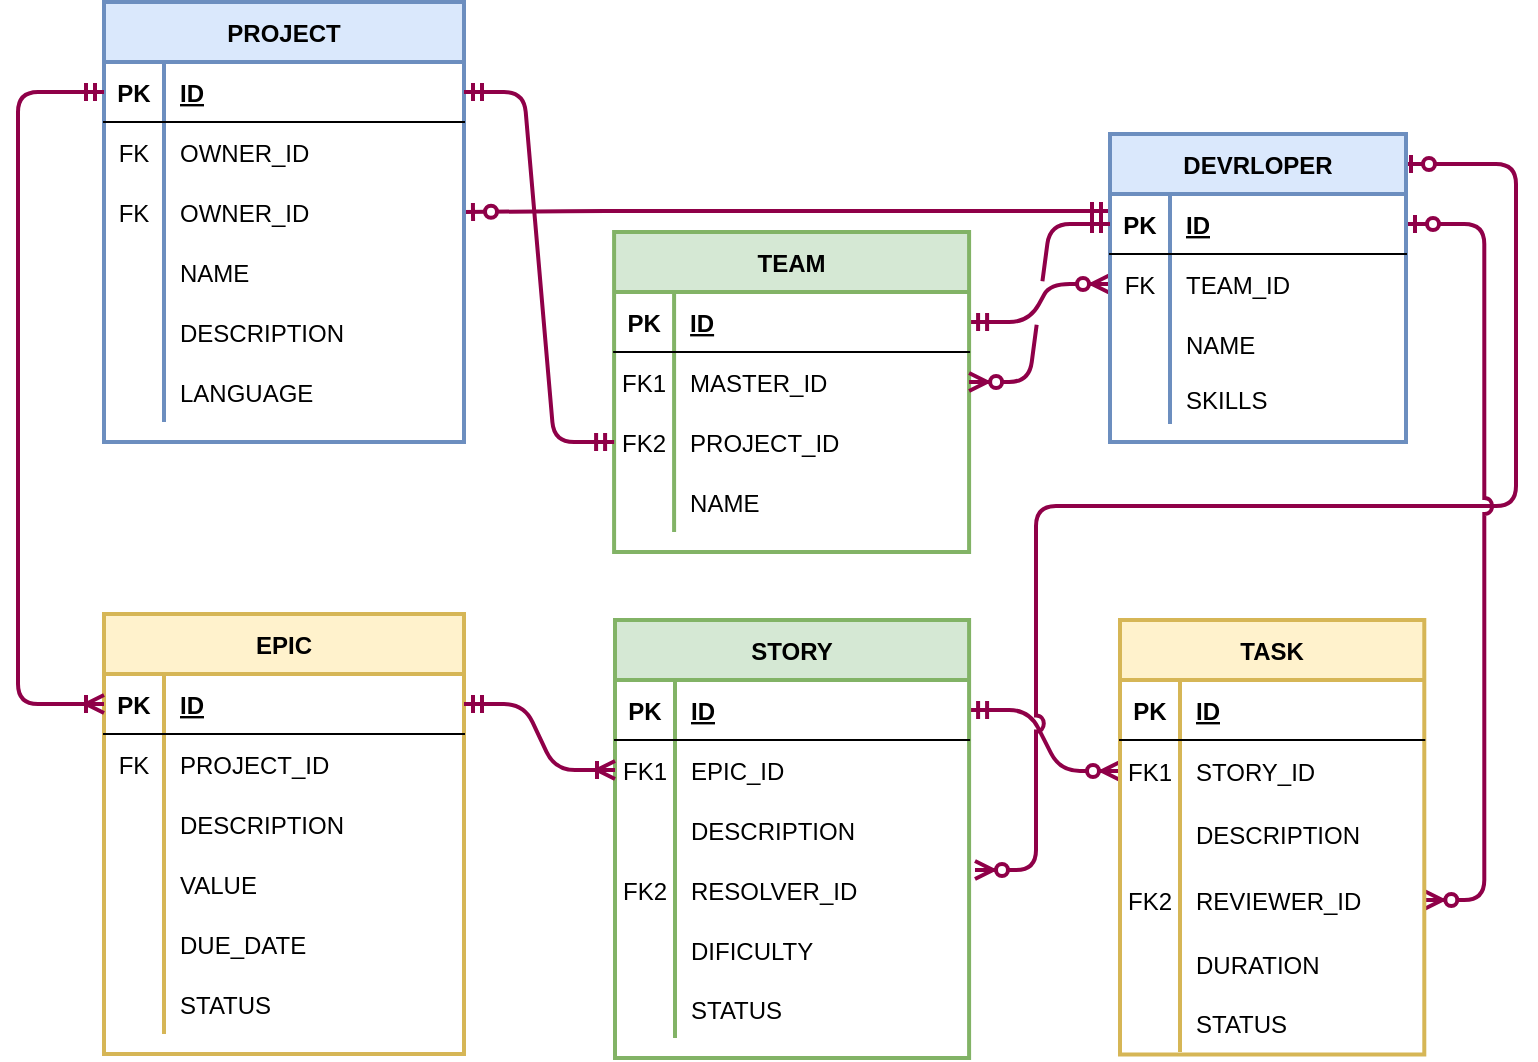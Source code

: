 <mxfile version="14.4.3" type="device"><diagram id="R2lEEEUBdFMjLlhIrx00" name="Page-1"><mxGraphModel dx="832" dy="568" grid="0" gridSize="10" guides="1" tooltips="1" connect="1" arrows="1" fold="1" page="1" pageScale="1" pageWidth="850" pageHeight="600" math="0" shadow="0" extFonts="Permanent Marker^https://fonts.googleapis.com/css?family=Permanent+Marker"><root><object label="" TYPE="INT" id="0"><mxCell/></object><mxCell id="1" parent="0"/><mxCell id="FQJ8MNaaskxs6qzRmeDJ-99" value="" style="edgeStyle=elbowEdgeStyle;fontSize=12;html=1;endArrow=ERzeroToOne;startArrow=ERmandOne;exitX=0;exitY=0.25;exitDx=0;exitDy=0;entryX=1;entryY=0.5;entryDx=0;entryDy=0;strokeWidth=2;strokeColor=#8F0048;" edge="1" parent="1" source="C-vyLk0tnHw3VtMMgP7b-2" target="FQJ8MNaaskxs6qzRmeDJ-5"><mxGeometry width="100" height="100" relative="1" as="geometry"><mxPoint x="353" y="319" as="sourcePoint"/><mxPoint x="453" y="219" as="targetPoint"/><Array as="points"><mxPoint x="331" y="129"/><mxPoint x="332" y="137"/><mxPoint x="319" y="129"/></Array></mxGeometry></mxCell><mxCell id="FQJ8MNaaskxs6qzRmeDJ-80" value="" style="edgeStyle=entityRelationEdgeStyle;fontSize=12;html=1;endArrow=ERzeroToMany;startArrow=ERmandOne;entryX=0;entryY=0.5;entryDx=0;entryDy=0;startFill=0;endFill=1;jumpStyle=arc;exitX=1;exitY=0.5;exitDx=0;exitDy=0;strokeWidth=2;strokeColor=#8F0048;" edge="1" parent="1" source="FQJ8MNaaskxs6qzRmeDJ-51" target="FQJ8MNaaskxs6qzRmeDJ-75"><mxGeometry width="100" height="100" relative="1" as="geometry"><mxPoint x="563" y="453" as="sourcePoint"/><mxPoint x="471" y="419" as="targetPoint"/></mxGeometry></mxCell><mxCell id="FQJ8MNaaskxs6qzRmeDJ-96" value="" style="edgeStyle=orthogonalEdgeStyle;fontSize=12;html=1;endArrow=ERzeroToMany;startArrow=ERzeroToOne;entryX=1;entryY=0.5;entryDx=0;entryDy=0;exitX=1;exitY=0.5;exitDx=0;exitDy=0;jumpStyle=arc;jumpSize=6;startFill=1;strokeWidth=2;strokeColor=#8F0048;" edge="1" parent="1"><mxGeometry width="100" height="100" relative="1" as="geometry"><mxPoint x="739" y="125" as="sourcePoint"/><mxPoint x="525.5" y="478" as="targetPoint"/><Array as="points"><mxPoint x="796" y="125"/><mxPoint x="796" y="296"/><mxPoint x="556" y="296"/><mxPoint x="556" y="478"/></Array></mxGeometry></mxCell><mxCell id="C-vyLk0tnHw3VtMMgP7b-1" value="" style="edgeStyle=entityRelationEdgeStyle;endArrow=ERzeroToMany;startArrow=ERmandOne;endFill=1;startFill=0;strokeWidth=2;strokeColor=#8F0048;" parent="1" source="C-vyLk0tnHw3VtMMgP7b-24" target="C-vyLk0tnHw3VtMMgP7b-6" edge="1"><mxGeometry width="100" height="100" relative="1" as="geometry"><mxPoint x="338" y="758" as="sourcePoint"/><mxPoint x="438" y="658" as="targetPoint"/></mxGeometry></mxCell><mxCell id="C-vyLk0tnHw3VtMMgP7b-12" value="" style="edgeStyle=entityRelationEdgeStyle;endArrow=ERzeroToMany;startArrow=ERzeroToOne;endFill=1;startFill=1;jumpStyle=arc;strokeWidth=2;strokeColor=#8F0048;" parent="1" source="C-vyLk0tnHw3VtMMgP7b-3" target="FQJ8MNaaskxs6qzRmeDJ-24" edge="1"><mxGeometry width="100" height="100" relative="1" as="geometry"><mxPoint x="398" y="218" as="sourcePoint"/><mxPoint x="683.15" y="442" as="targetPoint"/></mxGeometry></mxCell><mxCell id="C-vyLk0tnHw3VtMMgP7b-2" value="DEVRLOPER" style="shape=table;startSize=30;container=1;collapsible=1;childLayout=tableLayout;fixedRows=1;rowLines=0;fontStyle=1;align=center;resizeLast=1;labelBackgroundColor=none;strokeWidth=2;rounded=0;fillColor=#dae8fc;strokeColor=#6c8ebf;" parent="1" vertex="1"><mxGeometry x="593" y="110" width="148" height="154" as="geometry"/></mxCell><mxCell id="C-vyLk0tnHw3VtMMgP7b-3" value="" style="shape=partialRectangle;collapsible=0;dropTarget=0;pointerEvents=0;fillColor=none;points=[[0,0.5],[1,0.5]];portConstraint=eastwest;top=0;left=0;right=0;bottom=1;" parent="C-vyLk0tnHw3VtMMgP7b-2" vertex="1"><mxGeometry y="30" width="148" height="30" as="geometry"/></mxCell><mxCell id="C-vyLk0tnHw3VtMMgP7b-4" value="PK" style="shape=partialRectangle;overflow=hidden;connectable=0;fillColor=none;top=0;left=0;bottom=0;right=0;fontStyle=1;" parent="C-vyLk0tnHw3VtMMgP7b-3" vertex="1"><mxGeometry width="30" height="30" as="geometry"/></mxCell><mxCell id="C-vyLk0tnHw3VtMMgP7b-5" value="ID" style="shape=partialRectangle;overflow=hidden;connectable=0;fillColor=none;top=0;left=0;bottom=0;right=0;align=left;spacingLeft=6;fontStyle=5;" parent="C-vyLk0tnHw3VtMMgP7b-3" vertex="1"><mxGeometry x="30" width="118" height="30" as="geometry"/></mxCell><mxCell id="C-vyLk0tnHw3VtMMgP7b-6" value="" style="shape=partialRectangle;collapsible=0;dropTarget=0;pointerEvents=0;fillColor=none;points=[[0,0.5],[1,0.5]];portConstraint=eastwest;top=0;left=0;right=0;bottom=0;" parent="C-vyLk0tnHw3VtMMgP7b-2" vertex="1"><mxGeometry y="60" width="148" height="30" as="geometry"/></mxCell><mxCell id="C-vyLk0tnHw3VtMMgP7b-7" value="FK" style="shape=partialRectangle;overflow=hidden;connectable=0;fillColor=none;top=0;left=0;bottom=0;right=0;" parent="C-vyLk0tnHw3VtMMgP7b-6" vertex="1"><mxGeometry width="30" height="30" as="geometry"/></mxCell><mxCell id="C-vyLk0tnHw3VtMMgP7b-8" value="TEAM_ID" style="shape=partialRectangle;overflow=hidden;connectable=0;fillColor=none;top=0;left=0;bottom=0;right=0;align=left;spacingLeft=6;" parent="C-vyLk0tnHw3VtMMgP7b-6" vertex="1"><mxGeometry x="30" width="118" height="30" as="geometry"/></mxCell><mxCell id="C-vyLk0tnHw3VtMMgP7b-9" value="" style="shape=partialRectangle;collapsible=0;dropTarget=0;pointerEvents=0;fillColor=none;points=[[0,0.5],[1,0.5]];portConstraint=eastwest;top=0;left=0;right=0;bottom=0;" parent="C-vyLk0tnHw3VtMMgP7b-2" vertex="1"><mxGeometry y="90" width="148" height="30" as="geometry"/></mxCell><mxCell id="C-vyLk0tnHw3VtMMgP7b-10" value="" style="shape=partialRectangle;overflow=hidden;connectable=0;fillColor=none;top=0;left=0;bottom=0;right=0;" parent="C-vyLk0tnHw3VtMMgP7b-9" vertex="1"><mxGeometry width="30" height="30" as="geometry"/></mxCell><mxCell id="C-vyLk0tnHw3VtMMgP7b-11" value="NAME" style="shape=partialRectangle;overflow=hidden;connectable=0;fillColor=none;top=0;left=0;bottom=0;right=0;align=left;spacingLeft=6;" parent="C-vyLk0tnHw3VtMMgP7b-9" vertex="1"><mxGeometry x="30" width="118" height="30" as="geometry"/></mxCell><mxCell id="FQJ8MNaaskxs6qzRmeDJ-17" value="" style="shape=partialRectangle;collapsible=0;dropTarget=0;pointerEvents=0;fillColor=none;points=[[0,0.5],[1,0.5]];portConstraint=eastwest;top=0;left=0;right=0;bottom=0;" vertex="1" parent="C-vyLk0tnHw3VtMMgP7b-2"><mxGeometry y="120" width="148" height="25" as="geometry"/></mxCell><mxCell id="FQJ8MNaaskxs6qzRmeDJ-18" value="" style="shape=partialRectangle;overflow=hidden;connectable=0;fillColor=none;top=0;left=0;bottom=0;right=0;" vertex="1" parent="FQJ8MNaaskxs6qzRmeDJ-17"><mxGeometry width="30" height="25" as="geometry"/></mxCell><mxCell id="FQJ8MNaaskxs6qzRmeDJ-19" value="SKILLS" style="shape=partialRectangle;overflow=hidden;connectable=0;fillColor=none;top=0;left=0;bottom=0;right=0;align=left;spacingLeft=6;" vertex="1" parent="FQJ8MNaaskxs6qzRmeDJ-17"><mxGeometry x="30" width="118" height="25" as="geometry"/></mxCell><mxCell id="C-vyLk0tnHw3VtMMgP7b-13" value="TASK" style="shape=table;startSize=30;container=1;collapsible=1;childLayout=tableLayout;fixedRows=1;rowLines=0;fontStyle=1;align=center;resizeLast=1;strokeWidth=2;fillColor=#fff2cc;strokeColor=#d6b656;" parent="1" vertex="1"><mxGeometry x="598" y="353" width="152.15" height="217.3" as="geometry"><mxRectangle x="470" y="300" width="60" height="20" as="alternateBounds"/></mxGeometry></mxCell><mxCell id="C-vyLk0tnHw3VtMMgP7b-14" value="" style="shape=partialRectangle;collapsible=0;dropTarget=0;pointerEvents=0;fillColor=none;points=[[0,0.5],[1,0.5]];portConstraint=eastwest;top=0;left=0;right=0;bottom=1;" parent="C-vyLk0tnHw3VtMMgP7b-13" vertex="1"><mxGeometry y="30" width="152.15" height="30" as="geometry"/></mxCell><mxCell id="C-vyLk0tnHw3VtMMgP7b-15" value="PK" style="shape=partialRectangle;overflow=hidden;connectable=0;fillColor=none;top=0;left=0;bottom=0;right=0;fontStyle=1;" parent="C-vyLk0tnHw3VtMMgP7b-14" vertex="1"><mxGeometry width="30" height="30" as="geometry"/></mxCell><mxCell id="C-vyLk0tnHw3VtMMgP7b-16" value="ID" style="shape=partialRectangle;overflow=hidden;connectable=0;fillColor=none;top=0;left=0;bottom=0;right=0;align=left;spacingLeft=6;fontStyle=5;" parent="C-vyLk0tnHw3VtMMgP7b-14" vertex="1"><mxGeometry x="30" width="122.15" height="30" as="geometry"/></mxCell><mxCell id="FQJ8MNaaskxs6qzRmeDJ-75" value="" style="shape=partialRectangle;collapsible=0;dropTarget=0;pointerEvents=0;fillColor=none;points=[[0,0.5],[1,0.5]];portConstraint=eastwest;top=0;left=0;right=0;bottom=0;" vertex="1" parent="C-vyLk0tnHw3VtMMgP7b-13"><mxGeometry y="60" width="152.15" height="31" as="geometry"/></mxCell><mxCell id="FQJ8MNaaskxs6qzRmeDJ-76" value="FK1" style="shape=partialRectangle;overflow=hidden;connectable=0;fillColor=none;top=0;left=0;bottom=0;right=0;" vertex="1" parent="FQJ8MNaaskxs6qzRmeDJ-75"><mxGeometry width="30" height="31" as="geometry"/></mxCell><mxCell id="FQJ8MNaaskxs6qzRmeDJ-77" value="STORY_ID" style="shape=partialRectangle;overflow=hidden;connectable=0;fillColor=none;top=0;left=0;bottom=0;right=0;align=left;spacingLeft=6;" vertex="1" parent="FQJ8MNaaskxs6qzRmeDJ-75"><mxGeometry x="30" width="122.15" height="31" as="geometry"/></mxCell><mxCell id="C-vyLk0tnHw3VtMMgP7b-20" value="" style="shape=partialRectangle;collapsible=0;dropTarget=0;pointerEvents=0;fillColor=none;points=[[0,0.5],[1,0.5]];portConstraint=eastwest;top=0;left=0;right=0;bottom=0;" parent="C-vyLk0tnHw3VtMMgP7b-13" vertex="1"><mxGeometry y="91" width="152.15" height="32" as="geometry"/></mxCell><mxCell id="C-vyLk0tnHw3VtMMgP7b-21" value="" style="shape=partialRectangle;overflow=hidden;connectable=0;fillColor=none;top=0;left=0;bottom=0;right=0;" parent="C-vyLk0tnHw3VtMMgP7b-20" vertex="1"><mxGeometry width="30" height="32" as="geometry"/></mxCell><mxCell id="C-vyLk0tnHw3VtMMgP7b-22" value="DESCRIPTION" style="shape=partialRectangle;overflow=hidden;connectable=0;fillColor=none;top=0;left=0;bottom=0;right=0;align=left;spacingLeft=6;" parent="C-vyLk0tnHw3VtMMgP7b-20" vertex="1"><mxGeometry x="30" width="122.15" height="32" as="geometry"/></mxCell><mxCell id="FQJ8MNaaskxs6qzRmeDJ-24" value="" style="shape=partialRectangle;collapsible=0;dropTarget=0;pointerEvents=0;fillColor=none;points=[[0,0.5],[1,0.5]];portConstraint=eastwest;top=0;left=0;right=0;bottom=0;" vertex="1" parent="C-vyLk0tnHw3VtMMgP7b-13"><mxGeometry y="123" width="152.15" height="34" as="geometry"/></mxCell><mxCell id="FQJ8MNaaskxs6qzRmeDJ-25" value="FK2" style="shape=partialRectangle;overflow=hidden;connectable=0;fillColor=none;top=0;left=0;bottom=0;right=0;" vertex="1" parent="FQJ8MNaaskxs6qzRmeDJ-24"><mxGeometry width="30" height="34" as="geometry"/></mxCell><mxCell id="FQJ8MNaaskxs6qzRmeDJ-26" value="REVIEWER_ID" style="shape=partialRectangle;overflow=hidden;connectable=0;fillColor=none;top=0;left=0;bottom=0;right=0;align=left;spacingLeft=6;" vertex="1" parent="FQJ8MNaaskxs6qzRmeDJ-24"><mxGeometry x="30" width="122.15" height="34" as="geometry"/></mxCell><mxCell id="FQJ8MNaaskxs6qzRmeDJ-27" value="" style="shape=partialRectangle;collapsible=0;dropTarget=0;pointerEvents=0;fillColor=none;points=[[0,0.5],[1,0.5]];portConstraint=eastwest;top=0;left=0;right=0;bottom=0;" vertex="1" parent="C-vyLk0tnHw3VtMMgP7b-13"><mxGeometry y="157" width="152.15" height="30" as="geometry"/></mxCell><mxCell id="FQJ8MNaaskxs6qzRmeDJ-28" value="" style="shape=partialRectangle;overflow=hidden;connectable=0;fillColor=none;top=0;left=0;bottom=0;right=0;" vertex="1" parent="FQJ8MNaaskxs6qzRmeDJ-27"><mxGeometry width="30" height="30" as="geometry"/></mxCell><mxCell id="FQJ8MNaaskxs6qzRmeDJ-29" value="DURATION" style="shape=partialRectangle;overflow=hidden;connectable=0;fillColor=none;top=0;left=0;bottom=0;right=0;align=left;spacingLeft=6;" vertex="1" parent="FQJ8MNaaskxs6qzRmeDJ-27"><mxGeometry x="30" width="122.15" height="30" as="geometry"/></mxCell><mxCell id="FQJ8MNaaskxs6qzRmeDJ-30" value="" style="shape=partialRectangle;collapsible=0;dropTarget=0;pointerEvents=0;fillColor=none;points=[[0,0.5],[1,0.5]];portConstraint=eastwest;top=0;left=0;right=0;bottom=0;" vertex="1" parent="C-vyLk0tnHw3VtMMgP7b-13"><mxGeometry y="187" width="152.15" height="29" as="geometry"/></mxCell><mxCell id="FQJ8MNaaskxs6qzRmeDJ-31" value="" style="shape=partialRectangle;overflow=hidden;connectable=0;fillColor=none;top=0;left=0;bottom=0;right=0;" vertex="1" parent="FQJ8MNaaskxs6qzRmeDJ-30"><mxGeometry width="30" height="29" as="geometry"/></mxCell><mxCell id="FQJ8MNaaskxs6qzRmeDJ-32" value="STATUS" style="shape=partialRectangle;overflow=hidden;connectable=0;fillColor=none;top=0;left=0;bottom=0;right=0;align=left;spacingLeft=6;" vertex="1" parent="FQJ8MNaaskxs6qzRmeDJ-30"><mxGeometry x="30" width="122.15" height="29" as="geometry"/></mxCell><mxCell id="C-vyLk0tnHw3VtMMgP7b-23" value="TEAM" style="shape=table;startSize=30;container=1;collapsible=1;childLayout=tableLayout;fixedRows=1;rowLines=0;fontStyle=1;align=center;resizeLast=1;strokeWidth=2;fillColor=#d5e8d4;strokeColor=#82b366;" parent="1" vertex="1"><mxGeometry x="345.05" y="159" width="177.5" height="160" as="geometry"/></mxCell><mxCell id="C-vyLk0tnHw3VtMMgP7b-24" value="" style="shape=partialRectangle;collapsible=0;dropTarget=0;pointerEvents=0;fillColor=none;points=[[0,0.5],[1,0.5]];portConstraint=eastwest;top=0;left=0;right=0;bottom=1;" parent="C-vyLk0tnHw3VtMMgP7b-23" vertex="1"><mxGeometry y="30" width="177.5" height="30" as="geometry"/></mxCell><mxCell id="C-vyLk0tnHw3VtMMgP7b-25" value="PK" style="shape=partialRectangle;overflow=hidden;connectable=0;fillColor=none;top=0;left=0;bottom=0;right=0;fontStyle=1;" parent="C-vyLk0tnHw3VtMMgP7b-24" vertex="1"><mxGeometry width="30" height="30" as="geometry"/></mxCell><mxCell id="C-vyLk0tnHw3VtMMgP7b-26" value="ID" style="shape=partialRectangle;overflow=hidden;connectable=0;fillColor=none;top=0;left=0;bottom=0;right=0;align=left;spacingLeft=6;fontStyle=5;" parent="C-vyLk0tnHw3VtMMgP7b-24" vertex="1"><mxGeometry x="30" width="147.5" height="30" as="geometry"/></mxCell><mxCell id="C-vyLk0tnHw3VtMMgP7b-27" value="" style="shape=partialRectangle;collapsible=0;dropTarget=0;pointerEvents=0;fillColor=none;points=[[0,0.5],[1,0.5]];portConstraint=eastwest;top=0;left=0;right=0;bottom=0;" parent="C-vyLk0tnHw3VtMMgP7b-23" vertex="1"><mxGeometry y="60" width="177.5" height="30" as="geometry"/></mxCell><mxCell id="C-vyLk0tnHw3VtMMgP7b-28" value="FK1" style="shape=partialRectangle;overflow=hidden;connectable=0;fillColor=none;top=0;left=0;bottom=0;right=0;" parent="C-vyLk0tnHw3VtMMgP7b-27" vertex="1"><mxGeometry width="30" height="30" as="geometry"/></mxCell><mxCell id="C-vyLk0tnHw3VtMMgP7b-29" value="MASTER_ID" style="shape=partialRectangle;overflow=hidden;connectable=0;fillColor=none;top=0;left=0;bottom=0;right=0;align=left;spacingLeft=6;" parent="C-vyLk0tnHw3VtMMgP7b-27" vertex="1"><mxGeometry x="30" width="147.5" height="30" as="geometry"/></mxCell><mxCell id="FQJ8MNaaskxs6qzRmeDJ-89" value="" style="shape=partialRectangle;collapsible=0;dropTarget=0;pointerEvents=0;fillColor=none;points=[[0,0.5],[1,0.5]];portConstraint=eastwest;top=0;left=0;right=0;bottom=0;" vertex="1" parent="C-vyLk0tnHw3VtMMgP7b-23"><mxGeometry y="90" width="177.5" height="30" as="geometry"/></mxCell><mxCell id="FQJ8MNaaskxs6qzRmeDJ-90" value="FK2" style="shape=partialRectangle;overflow=hidden;connectable=0;fillColor=none;top=0;left=0;bottom=0;right=0;" vertex="1" parent="FQJ8MNaaskxs6qzRmeDJ-89"><mxGeometry width="30" height="30" as="geometry"/></mxCell><mxCell id="FQJ8MNaaskxs6qzRmeDJ-91" value="PROJECT_ID" style="shape=partialRectangle;overflow=hidden;connectable=0;fillColor=none;top=0;left=0;bottom=0;right=0;align=left;spacingLeft=6;" vertex="1" parent="FQJ8MNaaskxs6qzRmeDJ-89"><mxGeometry x="30" width="147.5" height="30" as="geometry"/></mxCell><mxCell id="FQJ8MNaaskxs6qzRmeDJ-92" value="" style="shape=partialRectangle;collapsible=0;dropTarget=0;pointerEvents=0;fillColor=none;points=[[0,0.5],[1,0.5]];portConstraint=eastwest;top=0;left=0;right=0;bottom=0;" vertex="1" parent="C-vyLk0tnHw3VtMMgP7b-23"><mxGeometry y="120" width="177.5" height="30" as="geometry"/></mxCell><mxCell id="FQJ8MNaaskxs6qzRmeDJ-93" value="" style="shape=partialRectangle;overflow=hidden;connectable=0;fillColor=none;top=0;left=0;bottom=0;right=0;" vertex="1" parent="FQJ8MNaaskxs6qzRmeDJ-92"><mxGeometry width="30" height="30" as="geometry"/></mxCell><mxCell id="FQJ8MNaaskxs6qzRmeDJ-94" value="NAME" style="shape=partialRectangle;overflow=hidden;connectable=0;fillColor=none;top=0;left=0;bottom=0;right=0;align=left;spacingLeft=6;" vertex="1" parent="FQJ8MNaaskxs6qzRmeDJ-92"><mxGeometry x="30" width="147.5" height="30" as="geometry"/></mxCell><mxCell id="FQJ8MNaaskxs6qzRmeDJ-1" value="PROJECT" style="shape=table;startSize=30;container=1;collapsible=1;childLayout=tableLayout;fixedRows=1;rowLines=0;fontStyle=1;align=center;resizeLast=1;strokeWidth=2;fillColor=#dae8fc;strokeColor=#6c8ebf;" vertex="1" parent="1"><mxGeometry x="90" y="44" width="180" height="220" as="geometry"/></mxCell><mxCell id="FQJ8MNaaskxs6qzRmeDJ-2" value="" style="shape=partialRectangle;collapsible=0;dropTarget=0;pointerEvents=0;fillColor=none;top=0;left=0;bottom=1;right=0;points=[[0,0.5],[1,0.5]];portConstraint=eastwest;" vertex="1" parent="FQJ8MNaaskxs6qzRmeDJ-1"><mxGeometry y="30" width="180" height="30" as="geometry"/></mxCell><mxCell id="FQJ8MNaaskxs6qzRmeDJ-3" value="PK" style="shape=partialRectangle;connectable=0;fillColor=none;top=0;left=0;bottom=0;right=0;fontStyle=1;overflow=hidden;" vertex="1" parent="FQJ8MNaaskxs6qzRmeDJ-2"><mxGeometry width="30" height="30" as="geometry"/></mxCell><mxCell id="FQJ8MNaaskxs6qzRmeDJ-4" value="ID" style="shape=partialRectangle;connectable=0;fillColor=none;top=0;left=0;bottom=0;right=0;align=left;spacingLeft=6;fontStyle=5;overflow=hidden;" vertex="1" parent="FQJ8MNaaskxs6qzRmeDJ-2"><mxGeometry x="30" width="150" height="30" as="geometry"/></mxCell><mxCell id="FQJ8MNaaskxs6qzRmeDJ-100" value="" style="shape=partialRectangle;collapsible=0;dropTarget=0;pointerEvents=0;fillColor=none;top=0;left=0;bottom=0;right=0;points=[[0,0.5],[1,0.5]];portConstraint=eastwest;" vertex="1" parent="FQJ8MNaaskxs6qzRmeDJ-1"><mxGeometry y="60" width="180" height="30" as="geometry"/></mxCell><mxCell id="FQJ8MNaaskxs6qzRmeDJ-101" value="FK" style="shape=partialRectangle;connectable=0;fillColor=none;top=0;left=0;bottom=0;right=0;editable=1;overflow=hidden;" vertex="1" parent="FQJ8MNaaskxs6qzRmeDJ-100"><mxGeometry width="30" height="30" as="geometry"/></mxCell><mxCell id="FQJ8MNaaskxs6qzRmeDJ-102" value="OWNER_ID" style="shape=partialRectangle;connectable=0;fillColor=none;top=0;left=0;bottom=0;right=0;align=left;spacingLeft=6;overflow=hidden;" vertex="1" parent="FQJ8MNaaskxs6qzRmeDJ-100"><mxGeometry x="30" width="150" height="30" as="geometry"/></mxCell><mxCell id="FQJ8MNaaskxs6qzRmeDJ-5" value="" style="shape=partialRectangle;collapsible=0;dropTarget=0;pointerEvents=0;fillColor=none;top=0;left=0;bottom=0;right=0;points=[[0,0.5],[1,0.5]];portConstraint=eastwest;" vertex="1" parent="FQJ8MNaaskxs6qzRmeDJ-1"><mxGeometry y="90" width="180" height="30" as="geometry"/></mxCell><mxCell id="FQJ8MNaaskxs6qzRmeDJ-6" value="FK" style="shape=partialRectangle;connectable=0;fillColor=none;top=0;left=0;bottom=0;right=0;editable=1;overflow=hidden;" vertex="1" parent="FQJ8MNaaskxs6qzRmeDJ-5"><mxGeometry width="30" height="30" as="geometry"/></mxCell><mxCell id="FQJ8MNaaskxs6qzRmeDJ-7" value="OWNER_ID" style="shape=partialRectangle;connectable=0;fillColor=none;top=0;left=0;bottom=0;right=0;align=left;spacingLeft=6;overflow=hidden;" vertex="1" parent="FQJ8MNaaskxs6qzRmeDJ-5"><mxGeometry x="30" width="150" height="30" as="geometry"/></mxCell><mxCell id="FQJ8MNaaskxs6qzRmeDJ-8" value="" style="shape=partialRectangle;collapsible=0;dropTarget=0;pointerEvents=0;fillColor=none;top=0;left=0;bottom=0;right=0;points=[[0,0.5],[1,0.5]];portConstraint=eastwest;" vertex="1" parent="FQJ8MNaaskxs6qzRmeDJ-1"><mxGeometry y="120" width="180" height="30" as="geometry"/></mxCell><mxCell id="FQJ8MNaaskxs6qzRmeDJ-9" value="" style="shape=partialRectangle;connectable=0;fillColor=none;top=0;left=0;bottom=0;right=0;editable=1;overflow=hidden;" vertex="1" parent="FQJ8MNaaskxs6qzRmeDJ-8"><mxGeometry width="30" height="30" as="geometry"/></mxCell><mxCell id="FQJ8MNaaskxs6qzRmeDJ-10" value="NAME" style="shape=partialRectangle;connectable=0;fillColor=none;top=0;left=0;bottom=0;right=0;align=left;spacingLeft=6;overflow=hidden;" vertex="1" parent="FQJ8MNaaskxs6qzRmeDJ-8"><mxGeometry x="30" width="150" height="30" as="geometry"/></mxCell><mxCell id="FQJ8MNaaskxs6qzRmeDJ-11" value="" style="shape=partialRectangle;collapsible=0;dropTarget=0;pointerEvents=0;fillColor=none;top=0;left=0;bottom=0;right=0;points=[[0,0.5],[1,0.5]];portConstraint=eastwest;" vertex="1" parent="FQJ8MNaaskxs6qzRmeDJ-1"><mxGeometry y="150" width="180" height="30" as="geometry"/></mxCell><mxCell id="FQJ8MNaaskxs6qzRmeDJ-12" value="" style="shape=partialRectangle;connectable=0;fillColor=none;top=0;left=0;bottom=0;right=0;editable=1;overflow=hidden;" vertex="1" parent="FQJ8MNaaskxs6qzRmeDJ-11"><mxGeometry width="30" height="30" as="geometry"/></mxCell><mxCell id="FQJ8MNaaskxs6qzRmeDJ-13" value="DESCRIPTION" style="shape=partialRectangle;connectable=0;fillColor=none;top=0;left=0;bottom=0;right=0;align=left;spacingLeft=6;overflow=hidden;" vertex="1" parent="FQJ8MNaaskxs6qzRmeDJ-11"><mxGeometry x="30" width="150" height="30" as="geometry"/></mxCell><mxCell id="FQJ8MNaaskxs6qzRmeDJ-34" value="" style="shape=partialRectangle;collapsible=0;dropTarget=0;pointerEvents=0;fillColor=none;top=0;left=0;bottom=0;right=0;points=[[0,0.5],[1,0.5]];portConstraint=eastwest;" vertex="1" parent="FQJ8MNaaskxs6qzRmeDJ-1"><mxGeometry y="180" width="180" height="30" as="geometry"/></mxCell><mxCell id="FQJ8MNaaskxs6qzRmeDJ-35" value="" style="shape=partialRectangle;connectable=0;fillColor=none;top=0;left=0;bottom=0;right=0;editable=1;overflow=hidden;" vertex="1" parent="FQJ8MNaaskxs6qzRmeDJ-34"><mxGeometry width="30" height="30" as="geometry"/></mxCell><mxCell id="FQJ8MNaaskxs6qzRmeDJ-36" value="LANGUAGE" style="shape=partialRectangle;connectable=0;fillColor=none;top=0;left=0;bottom=0;right=0;align=left;spacingLeft=6;overflow=hidden;" vertex="1" parent="FQJ8MNaaskxs6qzRmeDJ-34"><mxGeometry x="30" width="150" height="30" as="geometry"/></mxCell><mxCell id="FQJ8MNaaskxs6qzRmeDJ-33" value="" style="edgeStyle=entityRelationEdgeStyle;fontSize=12;html=1;endArrow=ERzeroToMany;startArrow=ERmandOne;exitX=0;exitY=0.5;exitDx=0;exitDy=0;jumpStyle=gap;jumpSize=20;startFill=0;strokeWidth=2;strokeColor=#8F0048;" edge="1" parent="1" source="C-vyLk0tnHw3VtMMgP7b-3" target="C-vyLk0tnHw3VtMMgP7b-27"><mxGeometry width="100" height="100" relative="1" as="geometry"><mxPoint x="321" y="447" as="sourcePoint"/><mxPoint x="436" y="382" as="targetPoint"/></mxGeometry></mxCell><mxCell id="FQJ8MNaaskxs6qzRmeDJ-37" value="EPIC" style="shape=table;startSize=30;container=1;collapsible=1;childLayout=tableLayout;fixedRows=1;rowLines=0;fontStyle=1;align=center;resizeLast=1;rounded=0;labelBackgroundColor=none;strokeWidth=2;fillColor=#fff2cc;strokeColor=#d6b656;" vertex="1" parent="1"><mxGeometry x="90" y="350" width="180" height="220" as="geometry"/></mxCell><mxCell id="FQJ8MNaaskxs6qzRmeDJ-38" value="" style="shape=partialRectangle;collapsible=0;dropTarget=0;pointerEvents=0;fillColor=none;top=0;left=0;bottom=1;right=0;points=[[0,0.5],[1,0.5]];portConstraint=eastwest;" vertex="1" parent="FQJ8MNaaskxs6qzRmeDJ-37"><mxGeometry y="30" width="180" height="30" as="geometry"/></mxCell><mxCell id="FQJ8MNaaskxs6qzRmeDJ-39" value="PK" style="shape=partialRectangle;connectable=0;fillColor=none;top=0;left=0;bottom=0;right=0;fontStyle=1;overflow=hidden;" vertex="1" parent="FQJ8MNaaskxs6qzRmeDJ-38"><mxGeometry width="30" height="30" as="geometry"/></mxCell><mxCell id="FQJ8MNaaskxs6qzRmeDJ-40" value="ID" style="shape=partialRectangle;connectable=0;fillColor=none;top=0;left=0;bottom=0;right=0;align=left;spacingLeft=6;fontStyle=5;overflow=hidden;" vertex="1" parent="FQJ8MNaaskxs6qzRmeDJ-38"><mxGeometry x="30" width="150" height="30" as="geometry"/></mxCell><mxCell id="FQJ8MNaaskxs6qzRmeDJ-41" value="" style="shape=partialRectangle;collapsible=0;dropTarget=0;pointerEvents=0;fillColor=none;top=0;left=0;bottom=0;right=0;points=[[0,0.5],[1,0.5]];portConstraint=eastwest;" vertex="1" parent="FQJ8MNaaskxs6qzRmeDJ-37"><mxGeometry y="60" width="180" height="30" as="geometry"/></mxCell><mxCell id="FQJ8MNaaskxs6qzRmeDJ-42" value="FK" style="shape=partialRectangle;connectable=0;fillColor=none;top=0;left=0;bottom=0;right=0;editable=1;overflow=hidden;" vertex="1" parent="FQJ8MNaaskxs6qzRmeDJ-41"><mxGeometry width="30" height="30" as="geometry"/></mxCell><mxCell id="FQJ8MNaaskxs6qzRmeDJ-43" value="PROJECT_ID" style="shape=partialRectangle;connectable=0;fillColor=none;top=0;left=0;bottom=0;right=0;align=left;spacingLeft=6;overflow=hidden;" vertex="1" parent="FQJ8MNaaskxs6qzRmeDJ-41"><mxGeometry x="30" width="150" height="30" as="geometry"/></mxCell><mxCell id="FQJ8MNaaskxs6qzRmeDJ-44" value="" style="shape=partialRectangle;collapsible=0;dropTarget=0;pointerEvents=0;fillColor=none;top=0;left=0;bottom=0;right=0;points=[[0,0.5],[1,0.5]];portConstraint=eastwest;" vertex="1" parent="FQJ8MNaaskxs6qzRmeDJ-37"><mxGeometry y="90" width="180" height="30" as="geometry"/></mxCell><mxCell id="FQJ8MNaaskxs6qzRmeDJ-45" value="" style="shape=partialRectangle;connectable=0;fillColor=none;top=0;left=0;bottom=0;right=0;editable=1;overflow=hidden;" vertex="1" parent="FQJ8MNaaskxs6qzRmeDJ-44"><mxGeometry width="30" height="30" as="geometry"/></mxCell><mxCell id="FQJ8MNaaskxs6qzRmeDJ-46" value="DESCRIPTION" style="shape=partialRectangle;connectable=0;fillColor=none;top=0;left=0;bottom=0;right=0;align=left;spacingLeft=6;overflow=hidden;" vertex="1" parent="FQJ8MNaaskxs6qzRmeDJ-44"><mxGeometry x="30" width="150" height="30" as="geometry"/></mxCell><mxCell id="FQJ8MNaaskxs6qzRmeDJ-47" value="" style="shape=partialRectangle;collapsible=0;dropTarget=0;pointerEvents=0;fillColor=none;top=0;left=0;bottom=0;right=0;points=[[0,0.5],[1,0.5]];portConstraint=eastwest;" vertex="1" parent="FQJ8MNaaskxs6qzRmeDJ-37"><mxGeometry y="120" width="180" height="30" as="geometry"/></mxCell><mxCell id="FQJ8MNaaskxs6qzRmeDJ-48" value="" style="shape=partialRectangle;connectable=0;fillColor=none;top=0;left=0;bottom=0;right=0;editable=1;overflow=hidden;" vertex="1" parent="FQJ8MNaaskxs6qzRmeDJ-47"><mxGeometry width="30" height="30" as="geometry"/></mxCell><mxCell id="FQJ8MNaaskxs6qzRmeDJ-49" value="VALUE" style="shape=partialRectangle;connectable=0;fillColor=none;top=0;left=0;bottom=0;right=0;align=left;spacingLeft=6;overflow=hidden;" vertex="1" parent="FQJ8MNaaskxs6qzRmeDJ-47"><mxGeometry x="30" width="150" height="30" as="geometry"/></mxCell><mxCell id="FQJ8MNaaskxs6qzRmeDJ-63" value="" style="shape=partialRectangle;collapsible=0;dropTarget=0;pointerEvents=0;fillColor=none;top=0;left=0;bottom=0;right=0;points=[[0,0.5],[1,0.5]];portConstraint=eastwest;" vertex="1" parent="FQJ8MNaaskxs6qzRmeDJ-37"><mxGeometry y="150" width="180" height="30" as="geometry"/></mxCell><mxCell id="FQJ8MNaaskxs6qzRmeDJ-64" value="" style="shape=partialRectangle;connectable=0;fillColor=none;top=0;left=0;bottom=0;right=0;editable=1;overflow=hidden;" vertex="1" parent="FQJ8MNaaskxs6qzRmeDJ-63"><mxGeometry width="30" height="30" as="geometry"/></mxCell><mxCell id="FQJ8MNaaskxs6qzRmeDJ-65" value="DUE_DATE" style="shape=partialRectangle;connectable=0;fillColor=none;top=0;left=0;bottom=0;right=0;align=left;spacingLeft=6;overflow=hidden;" vertex="1" parent="FQJ8MNaaskxs6qzRmeDJ-63"><mxGeometry x="30" width="150" height="30" as="geometry"/></mxCell><mxCell id="FQJ8MNaaskxs6qzRmeDJ-66" value="" style="shape=partialRectangle;collapsible=0;dropTarget=0;pointerEvents=0;fillColor=none;top=0;left=0;bottom=0;right=0;points=[[0,0.5],[1,0.5]];portConstraint=eastwest;" vertex="1" parent="FQJ8MNaaskxs6qzRmeDJ-37"><mxGeometry y="180" width="180" height="30" as="geometry"/></mxCell><mxCell id="FQJ8MNaaskxs6qzRmeDJ-67" value="" style="shape=partialRectangle;connectable=0;fillColor=none;top=0;left=0;bottom=0;right=0;editable=1;overflow=hidden;" vertex="1" parent="FQJ8MNaaskxs6qzRmeDJ-66"><mxGeometry width="30" height="30" as="geometry"/></mxCell><mxCell id="FQJ8MNaaskxs6qzRmeDJ-68" value="STATUS" style="shape=partialRectangle;connectable=0;fillColor=none;top=0;left=0;bottom=0;right=0;align=left;spacingLeft=6;overflow=hidden;" vertex="1" parent="FQJ8MNaaskxs6qzRmeDJ-66"><mxGeometry x="30" width="150" height="30" as="geometry"/></mxCell><mxCell id="FQJ8MNaaskxs6qzRmeDJ-50" value="STORY" style="shape=table;startSize=30;container=1;collapsible=1;childLayout=tableLayout;fixedRows=1;rowLines=0;fontStyle=1;align=center;resizeLast=1;rounded=0;labelBackgroundColor=none;strokeWidth=2;fillColor=#d5e8d4;strokeColor=#82b366;" vertex="1" parent="1"><mxGeometry x="345.5" y="353" width="177.05" height="218.95" as="geometry"/></mxCell><mxCell id="FQJ8MNaaskxs6qzRmeDJ-51" value="" style="shape=partialRectangle;collapsible=0;dropTarget=0;pointerEvents=0;fillColor=none;top=0;left=0;bottom=1;right=0;points=[[0,0.5],[1,0.5]];portConstraint=eastwest;" vertex="1" parent="FQJ8MNaaskxs6qzRmeDJ-50"><mxGeometry y="30" width="177.05" height="30" as="geometry"/></mxCell><mxCell id="FQJ8MNaaskxs6qzRmeDJ-52" value="PK" style="shape=partialRectangle;connectable=0;fillColor=none;top=0;left=0;bottom=0;right=0;fontStyle=1;overflow=hidden;" vertex="1" parent="FQJ8MNaaskxs6qzRmeDJ-51"><mxGeometry width="30" height="30" as="geometry"/></mxCell><mxCell id="FQJ8MNaaskxs6qzRmeDJ-53" value="ID" style="shape=partialRectangle;connectable=0;fillColor=none;top=0;left=0;bottom=0;right=0;align=left;spacingLeft=6;fontStyle=5;overflow=hidden;" vertex="1" parent="FQJ8MNaaskxs6qzRmeDJ-51"><mxGeometry x="30" width="147.05" height="30" as="geometry"/></mxCell><mxCell id="FQJ8MNaaskxs6qzRmeDJ-54" value="" style="shape=partialRectangle;collapsible=0;dropTarget=0;pointerEvents=0;fillColor=none;top=0;left=0;bottom=0;right=0;points=[[0,0.5],[1,0.5]];portConstraint=eastwest;" vertex="1" parent="FQJ8MNaaskxs6qzRmeDJ-50"><mxGeometry y="60" width="177.05" height="30" as="geometry"/></mxCell><mxCell id="FQJ8MNaaskxs6qzRmeDJ-55" value="FK1" style="shape=partialRectangle;connectable=0;fillColor=none;top=0;left=0;bottom=0;right=0;editable=1;overflow=hidden;" vertex="1" parent="FQJ8MNaaskxs6qzRmeDJ-54"><mxGeometry width="30" height="30" as="geometry"/></mxCell><mxCell id="FQJ8MNaaskxs6qzRmeDJ-56" value="EPIC_ID" style="shape=partialRectangle;connectable=0;fillColor=none;top=0;left=0;bottom=0;right=0;align=left;spacingLeft=6;overflow=hidden;" vertex="1" parent="FQJ8MNaaskxs6qzRmeDJ-54"><mxGeometry x="30" width="147.05" height="30" as="geometry"/></mxCell><mxCell id="FQJ8MNaaskxs6qzRmeDJ-57" value="" style="shape=partialRectangle;collapsible=0;dropTarget=0;pointerEvents=0;fillColor=none;top=0;left=0;bottom=0;right=0;points=[[0,0.5],[1,0.5]];portConstraint=eastwest;" vertex="1" parent="FQJ8MNaaskxs6qzRmeDJ-50"><mxGeometry y="90" width="177.05" height="30" as="geometry"/></mxCell><mxCell id="FQJ8MNaaskxs6qzRmeDJ-58" value="" style="shape=partialRectangle;connectable=0;fillColor=none;top=0;left=0;bottom=0;right=0;editable=1;overflow=hidden;" vertex="1" parent="FQJ8MNaaskxs6qzRmeDJ-57"><mxGeometry width="30" height="30" as="geometry"/></mxCell><mxCell id="FQJ8MNaaskxs6qzRmeDJ-59" value="DESCRIPTION" style="shape=partialRectangle;connectable=0;fillColor=none;top=0;left=0;bottom=0;right=0;align=left;spacingLeft=6;overflow=hidden;" vertex="1" parent="FQJ8MNaaskxs6qzRmeDJ-57"><mxGeometry x="30" width="147.05" height="30" as="geometry"/></mxCell><mxCell id="FQJ8MNaaskxs6qzRmeDJ-60" value="" style="shape=partialRectangle;collapsible=0;dropTarget=0;pointerEvents=0;fillColor=none;top=0;left=0;bottom=0;right=0;points=[[0,0.5],[1,0.5]];portConstraint=eastwest;" vertex="1" parent="FQJ8MNaaskxs6qzRmeDJ-50"><mxGeometry y="120" width="177.05" height="30" as="geometry"/></mxCell><mxCell id="FQJ8MNaaskxs6qzRmeDJ-61" value="FK2" style="shape=partialRectangle;connectable=0;fillColor=none;top=0;left=0;bottom=0;right=0;editable=1;overflow=hidden;" vertex="1" parent="FQJ8MNaaskxs6qzRmeDJ-60"><mxGeometry width="30" height="30" as="geometry"/></mxCell><mxCell id="FQJ8MNaaskxs6qzRmeDJ-62" value="RESOLVER_ID" style="shape=partialRectangle;connectable=0;fillColor=none;top=0;left=0;bottom=0;right=0;align=left;spacingLeft=6;overflow=hidden;" vertex="1" parent="FQJ8MNaaskxs6qzRmeDJ-60"><mxGeometry x="30" width="147.05" height="30" as="geometry"/></mxCell><mxCell id="FQJ8MNaaskxs6qzRmeDJ-69" value="" style="shape=partialRectangle;collapsible=0;dropTarget=0;pointerEvents=0;fillColor=none;top=0;left=0;bottom=0;right=0;points=[[0,0.5],[1,0.5]];portConstraint=eastwest;" vertex="1" parent="FQJ8MNaaskxs6qzRmeDJ-50"><mxGeometry y="150" width="177.05" height="30" as="geometry"/></mxCell><mxCell id="FQJ8MNaaskxs6qzRmeDJ-70" value="" style="shape=partialRectangle;connectable=0;fillColor=none;top=0;left=0;bottom=0;right=0;editable=1;overflow=hidden;" vertex="1" parent="FQJ8MNaaskxs6qzRmeDJ-69"><mxGeometry width="30" height="30" as="geometry"/></mxCell><mxCell id="FQJ8MNaaskxs6qzRmeDJ-71" value="DIFICULTY" style="shape=partialRectangle;connectable=0;fillColor=none;top=0;left=0;bottom=0;right=0;align=left;spacingLeft=6;overflow=hidden;" vertex="1" parent="FQJ8MNaaskxs6qzRmeDJ-69"><mxGeometry x="30" width="147.05" height="30" as="geometry"/></mxCell><mxCell id="FQJ8MNaaskxs6qzRmeDJ-72" value="" style="shape=partialRectangle;collapsible=0;dropTarget=0;pointerEvents=0;fillColor=none;top=0;left=0;bottom=0;right=0;points=[[0,0.5],[1,0.5]];portConstraint=eastwest;" vertex="1" parent="FQJ8MNaaskxs6qzRmeDJ-50"><mxGeometry y="180" width="177.05" height="29" as="geometry"/></mxCell><mxCell id="FQJ8MNaaskxs6qzRmeDJ-73" value="" style="shape=partialRectangle;connectable=0;fillColor=none;top=0;left=0;bottom=0;right=0;editable=1;overflow=hidden;" vertex="1" parent="FQJ8MNaaskxs6qzRmeDJ-72"><mxGeometry width="30" height="29" as="geometry"/></mxCell><mxCell id="FQJ8MNaaskxs6qzRmeDJ-74" value="STATUS" style="shape=partialRectangle;connectable=0;fillColor=none;top=0;left=0;bottom=0;right=0;align=left;spacingLeft=6;overflow=hidden;" vertex="1" parent="FQJ8MNaaskxs6qzRmeDJ-72"><mxGeometry x="30" width="147.05" height="29" as="geometry"/></mxCell><mxCell id="FQJ8MNaaskxs6qzRmeDJ-95" value="" style="edgeStyle=orthogonalEdgeStyle;fontSize=12;html=1;endArrow=ERoneToMany;startArrow=ERmandOne;entryX=0;entryY=0.5;entryDx=0;entryDy=0;exitX=0;exitY=0.5;exitDx=0;exitDy=0;endFill=0;strokeWidth=2;strokeColor=#8F0048;" edge="1" parent="1" source="FQJ8MNaaskxs6qzRmeDJ-2" target="FQJ8MNaaskxs6qzRmeDJ-38"><mxGeometry width="100" height="100" relative="1" as="geometry"><mxPoint x="20" y="125" as="sourcePoint"/><mxPoint x="50" y="297" as="targetPoint"/><Array as="points"><mxPoint x="47" y="89"/><mxPoint x="47" y="395"/></Array></mxGeometry></mxCell><mxCell id="FQJ8MNaaskxs6qzRmeDJ-97" value="" style="edgeStyle=entityRelationEdgeStyle;fontSize=12;html=1;endArrow=ERoneToMany;startArrow=ERmandOne;entryX=0;entryY=0.5;entryDx=0;entryDy=0;exitX=1;exitY=0.5;exitDx=0;exitDy=0;strokeWidth=2;strokeColor=#8F0048;" edge="1" parent="1" source="FQJ8MNaaskxs6qzRmeDJ-38" target="FQJ8MNaaskxs6qzRmeDJ-54"><mxGeometry width="100" height="100" relative="1" as="geometry"><mxPoint x="304" y="426" as="sourcePoint"/><mxPoint x="453" y="319" as="targetPoint"/></mxGeometry></mxCell><mxCell id="FQJ8MNaaskxs6qzRmeDJ-98" value="" style="edgeStyle=entityRelationEdgeStyle;fontSize=12;html=1;endArrow=ERmandOne;startArrow=ERmandOne;exitX=1;exitY=0.5;exitDx=0;exitDy=0;entryX=0;entryY=0.5;entryDx=0;entryDy=0;endFill=0;strokeWidth=2;strokeColor=#8F0048;" edge="1" parent="1" source="FQJ8MNaaskxs6qzRmeDJ-2" target="FQJ8MNaaskxs6qzRmeDJ-89"><mxGeometry width="100" height="100" relative="1" as="geometry"><mxPoint x="353" y="419" as="sourcePoint"/><mxPoint x="336" y="195" as="targetPoint"/></mxGeometry></mxCell></root></mxGraphModel></diagram></mxfile>